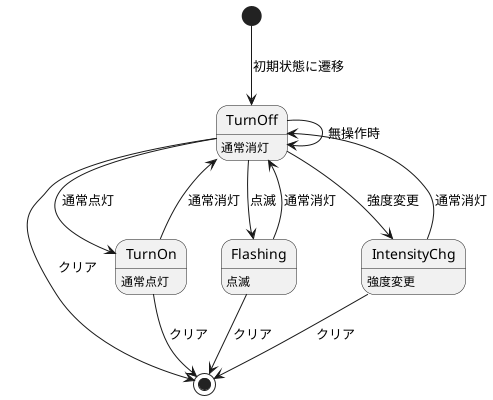 @startuml

[*] --> TurnOff : 初期状態に遷移

TurnOff --> TurnOff : 無操作時
TurnOff --> [*] : クリア
TurnOff : 通常消灯

TurnOff --> TurnOn : 通常点灯
TurnOn --> TurnOff : 通常消灯
TurnOn --> [*] : クリア
TurnOn : 通常点灯

TurnOff --> Flashing : 点滅
Flashing --> TurnOff : 通常消灯
Flashing --> [*] : クリア
Flashing : 点滅

TurnOff --> IntensityChg : 強度変更
IntensityChg --> TurnOff : 通常消灯
IntensityChg --> [*] : クリア
IntensityChg : 強度変更

@enduml